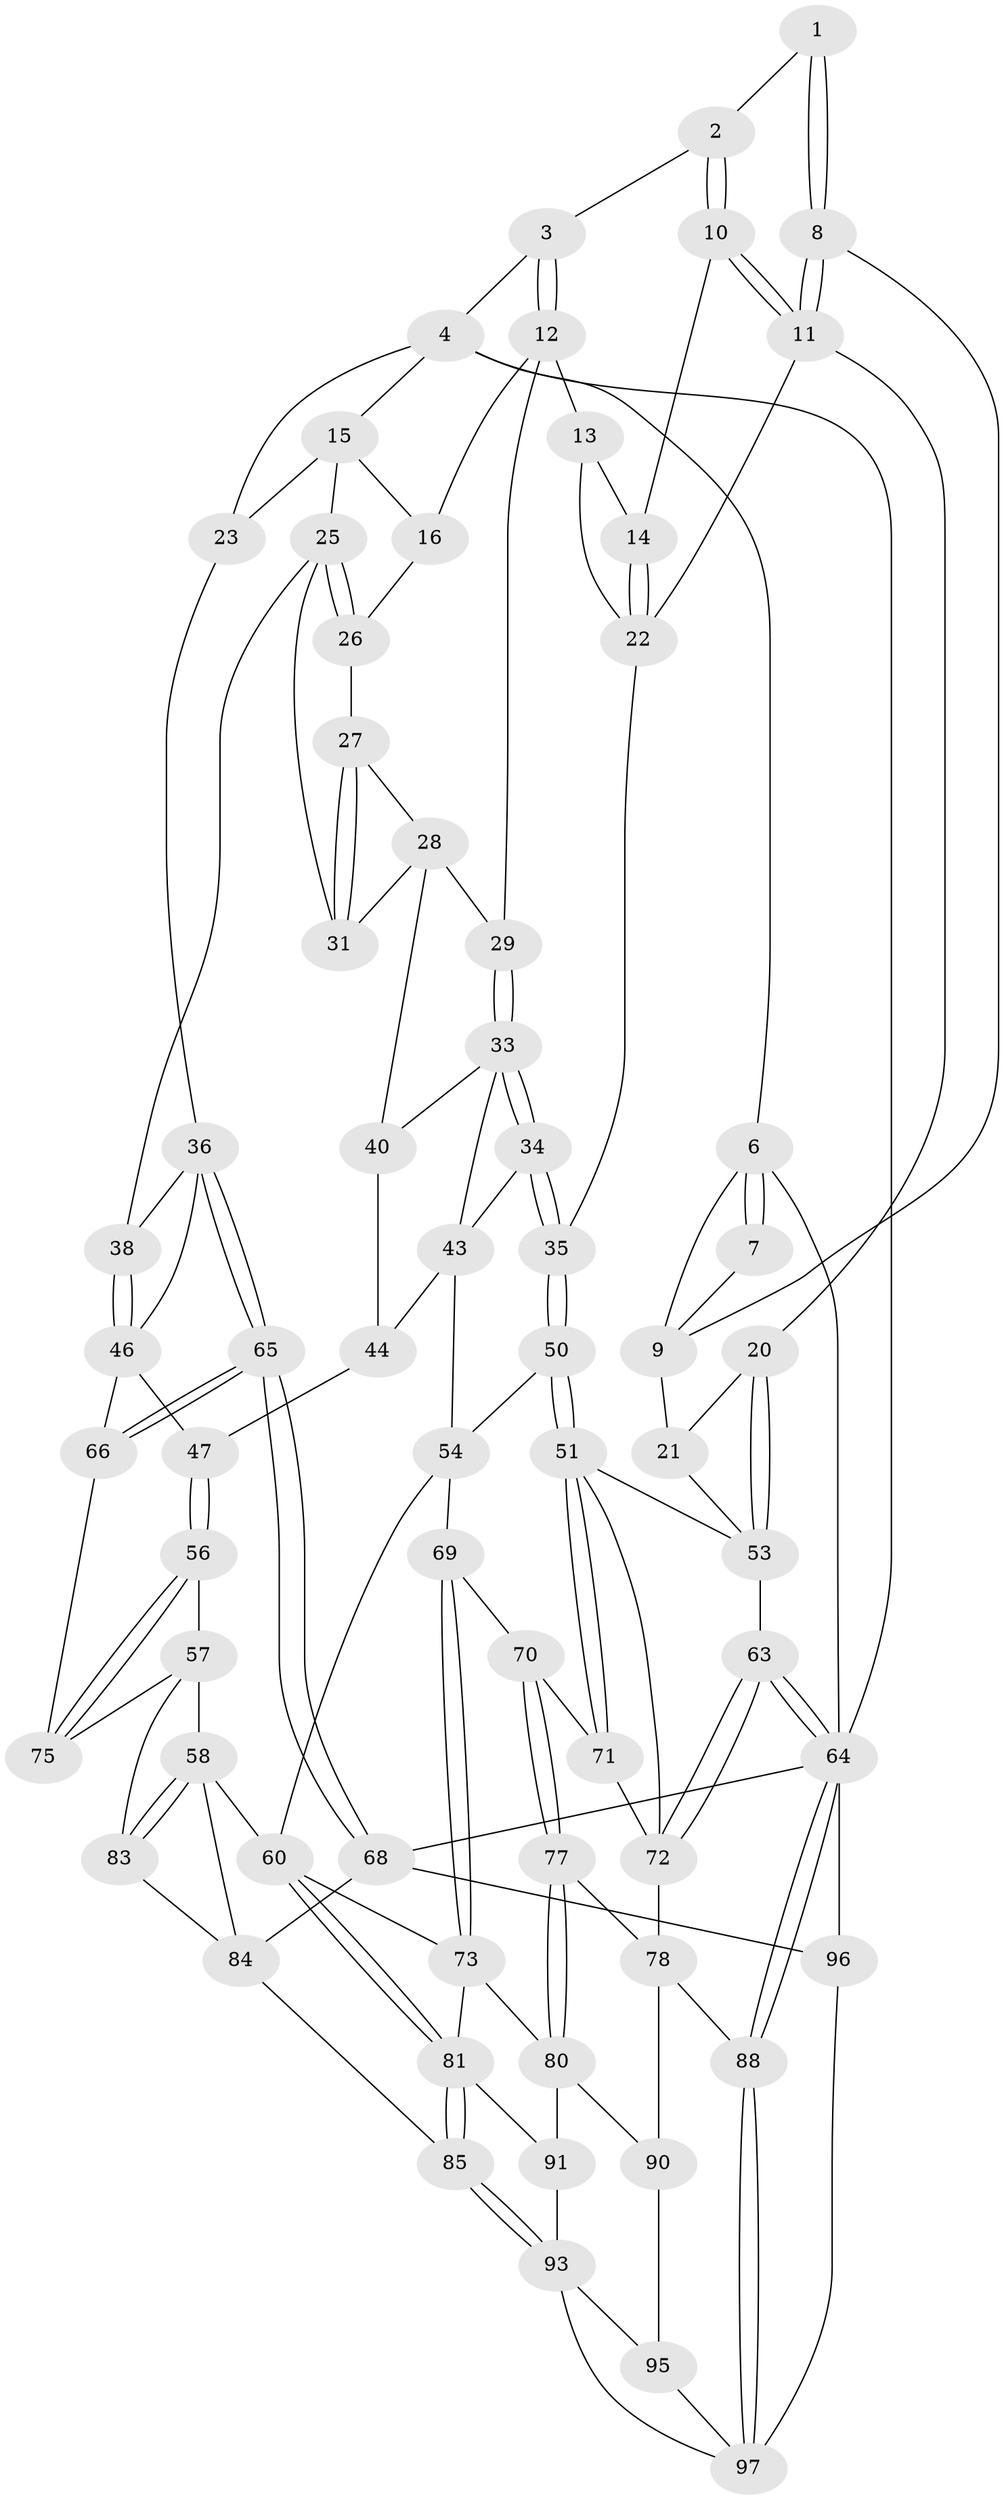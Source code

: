 // original degree distribution, {3: 0.02040816326530612, 4: 0.2755102040816326, 6: 0.25510204081632654, 5: 0.4489795918367347}
// Generated by graph-tools (version 1.1) at 2025/11/02/27/25 16:11:56]
// undirected, 68 vertices, 150 edges
graph export_dot {
graph [start="1"]
  node [color=gray90,style=filled];
  1 [pos="+0.26339264970540494+0"];
  2 [pos="+0.28658457847634977+0"];
  3 [pos="+0.5259266990008112+0"];
  4 [pos="+0.8498615877546705+0",super="+5"];
  6 [pos="+0+0"];
  7 [pos="+0.26051237493651286+0"];
  8 [pos="+0.15066425534453534+0.04047549196287501"];
  9 [pos="+0.0544527762753219+0.06502585293929368",super="+18"];
  10 [pos="+0.3120846887091487+0"];
  11 [pos="+0.21138408696225444+0.18731190423278934",super="+19"];
  12 [pos="+0.534187980875381+0.13355265405189343",super="+17"];
  13 [pos="+0.5046212054175788+0.1393333159107699"];
  14 [pos="+0.3744433450654863+0.07181403244190483"];
  15 [pos="+0.8234884074342527+0",super="+24"];
  16 [pos="+0.7459746052648978+0.08198995417284967"];
  20 [pos="+0.14474109790613696+0.3067877451959833"];
  21 [pos="+0+0.246255148350413"];
  22 [pos="+0.23508222079618787+0.3130861463310287",super="+32"];
  23 [pos="+1+0.20386592630382833"];
  25 [pos="+0.8874816238425941+0.219311100332594",super="+30"];
  26 [pos="+0.760449839096408+0.1498620899029487"];
  27 [pos="+0.7577638126488688+0.16771080577663192"];
  28 [pos="+0.6632231155745119+0.24308185306425256",super="+39"];
  29 [pos="+0.5812132148452174+0.22566528532086044"];
  31 [pos="+0.7826041850252137+0.3158253126743246"];
  33 [pos="+0.5785908403038484+0.2414610665654312",super="+42"];
  34 [pos="+0.3601858779588209+0.3811034155644911"];
  35 [pos="+0.3084115863240471+0.3853291319236261"];
  36 [pos="+1+0.3319199834052359",super="+37"];
  38 [pos="+0.9634955005836103+0.34816785802182887"];
  40 [pos="+0.7647623407185682+0.3506574225308784",super="+41"];
  43 [pos="+0.48675624875236223+0.3981886359412798",super="+45"];
  44 [pos="+0.6089899030846654+0.44087411882606997",super="+48"];
  46 [pos="+0.8113713237919821+0.5129203827428389",super="+49"];
  47 [pos="+0.7753396417428039+0.5112963337992313"];
  50 [pos="+0.31106898176989034+0.40230473497263347"];
  51 [pos="+0.1440660665463926+0.586734203239209",super="+52"];
  53 [pos="+0.09994952321654234+0.5341381637242159",super="+62"];
  54 [pos="+0.5421564232158684+0.5527385977532415",super="+55"];
  56 [pos="+0.7586452386770081+0.5411252117738189"];
  57 [pos="+0.7040186812827272+0.590647312079118",super="+76"];
  58 [pos="+0.6065664260529589+0.6476459627290782",super="+59"];
  60 [pos="+0.6020931546021666+0.6471500856360383",super="+61"];
  63 [pos="+0+0.6887351773784312"];
  64 [pos="+0+1",super="+67"];
  65 [pos="+1+0.686840312671047"];
  66 [pos="+1+0.6625042269689758"];
  68 [pos="+1+0.8586645911211844",super="+92"];
  69 [pos="+0.32867926231404493+0.5188635103649172"];
  70 [pos="+0.1875587742620048+0.646873269245648"];
  71 [pos="+0.16571682126009377+0.6294476922123048"];
  72 [pos="+0+0.6955263691375092",super="+74"];
  73 [pos="+0.3854290546543161+0.6686504769227286",super="+79"];
  75 [pos="+0.8516002852828485+0.7369788778195464"];
  77 [pos="+0.1951819315555776+0.6751848466303414"];
  78 [pos="+0.09951076527095415+0.7687895014808012",super="+87"];
  80 [pos="+0.31202424761814773+0.7590478980129604",super="+89"];
  81 [pos="+0.4952063655720683+0.8073209906573537",super="+82"];
  83 [pos="+0.7778287096781096+0.8202120472967545"];
  84 [pos="+0.6196265943241607+0.8561826858274362",super="+86"];
  85 [pos="+0.5407772872133623+0.8768695857317934"];
  88 [pos="+0.016653955806689026+1"];
  90 [pos="+0.19314265923311832+0.9704597613721219"];
  91 [pos="+0.41090124454889515+0.878296526261091"];
  93 [pos="+0.5174314292221528+0.937861801099046",super="+94"];
  95 [pos="+0.3753272448483117+0.9485074094233675"];
  96 [pos="+0.7349399560236238+1"];
  97 [pos="+0.5737779628329013+1",super="+98"];
  1 -- 2;
  1 -- 8;
  1 -- 8;
  2 -- 3;
  2 -- 10;
  2 -- 10;
  3 -- 4;
  3 -- 12;
  3 -- 12;
  4 -- 15;
  4 -- 64;
  4 -- 6;
  4 -- 23;
  6 -- 7;
  6 -- 7;
  6 -- 64;
  6 -- 9;
  7 -- 9;
  8 -- 9;
  8 -- 11;
  8 -- 11;
  9 -- 21;
  10 -- 11;
  10 -- 11;
  10 -- 14;
  11 -- 20;
  11 -- 22;
  12 -- 13;
  12 -- 16;
  12 -- 29;
  13 -- 14;
  13 -- 22;
  14 -- 22;
  14 -- 22;
  15 -- 16;
  15 -- 25;
  15 -- 23;
  16 -- 26;
  20 -- 21;
  20 -- 53;
  20 -- 53;
  21 -- 53;
  22 -- 35;
  23 -- 36;
  25 -- 26;
  25 -- 26;
  25 -- 38;
  25 -- 31;
  26 -- 27;
  27 -- 28;
  27 -- 31;
  27 -- 31;
  28 -- 29;
  28 -- 40;
  28 -- 31;
  29 -- 33;
  29 -- 33;
  33 -- 34;
  33 -- 34;
  33 -- 43;
  33 -- 40;
  34 -- 35;
  34 -- 35;
  34 -- 43;
  35 -- 50;
  35 -- 50;
  36 -- 65;
  36 -- 65;
  36 -- 38;
  36 -- 46;
  38 -- 46;
  38 -- 46;
  40 -- 44 [weight=2];
  43 -- 44;
  43 -- 54;
  44 -- 47;
  46 -- 47;
  46 -- 66;
  47 -- 56;
  47 -- 56;
  50 -- 51;
  50 -- 51;
  50 -- 54;
  51 -- 71;
  51 -- 71;
  51 -- 72;
  51 -- 53;
  53 -- 63;
  54 -- 69;
  54 -- 60;
  56 -- 57;
  56 -- 75;
  56 -- 75;
  57 -- 58;
  57 -- 83;
  57 -- 75;
  58 -- 83;
  58 -- 83;
  58 -- 60;
  58 -- 84;
  60 -- 81;
  60 -- 81;
  60 -- 73;
  63 -- 64;
  63 -- 64;
  63 -- 72;
  63 -- 72;
  64 -- 88;
  64 -- 88;
  64 -- 96;
  64 -- 68;
  65 -- 66;
  65 -- 66;
  65 -- 68;
  65 -- 68;
  66 -- 75;
  68 -- 96;
  68 -- 84;
  69 -- 70;
  69 -- 73;
  69 -- 73;
  70 -- 71;
  70 -- 77;
  70 -- 77;
  71 -- 72;
  72 -- 78;
  73 -- 80;
  73 -- 81;
  77 -- 78;
  77 -- 80;
  77 -- 80;
  78 -- 88;
  78 -- 90;
  80 -- 90;
  80 -- 91;
  81 -- 85;
  81 -- 85;
  81 -- 91;
  83 -- 84;
  84 -- 85;
  85 -- 93;
  85 -- 93;
  88 -- 97;
  88 -- 97;
  90 -- 95;
  91 -- 93;
  93 -- 97;
  93 -- 95;
  95 -- 97;
  96 -- 97;
}
